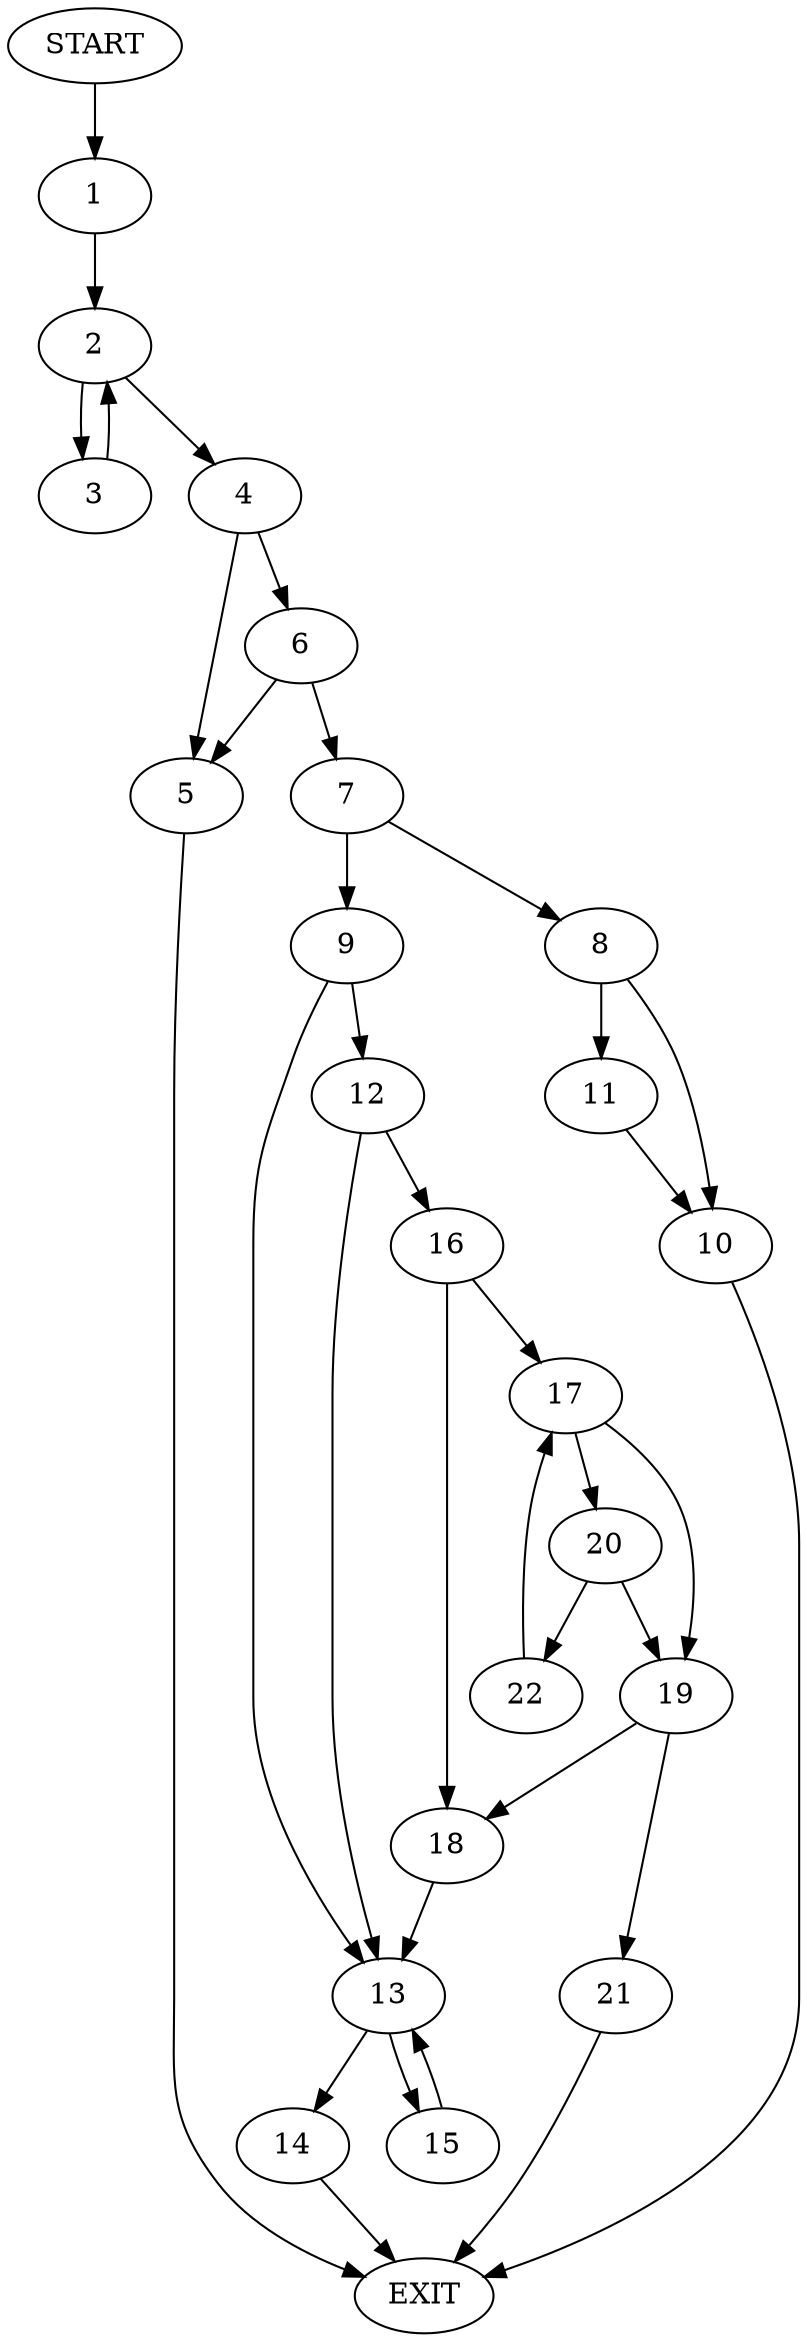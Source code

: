 digraph {
0 [label="START"]
23 [label="EXIT"]
0 -> 1
1 -> 2
2 -> 3
2 -> 4
3 -> 2
4 -> 5
4 -> 6
5 -> 23
6 -> 5
6 -> 7
7 -> 8
7 -> 9
8 -> 10
8 -> 11
9 -> 12
9 -> 13
11 -> 10
10 -> 23
13 -> 14
13 -> 15
12 -> 16
12 -> 13
16 -> 17
16 -> 18
17 -> 19
17 -> 20
18 -> 13
19 -> 21
19 -> 18
20 -> 22
20 -> 19
22 -> 17
21 -> 23
15 -> 13
14 -> 23
}
